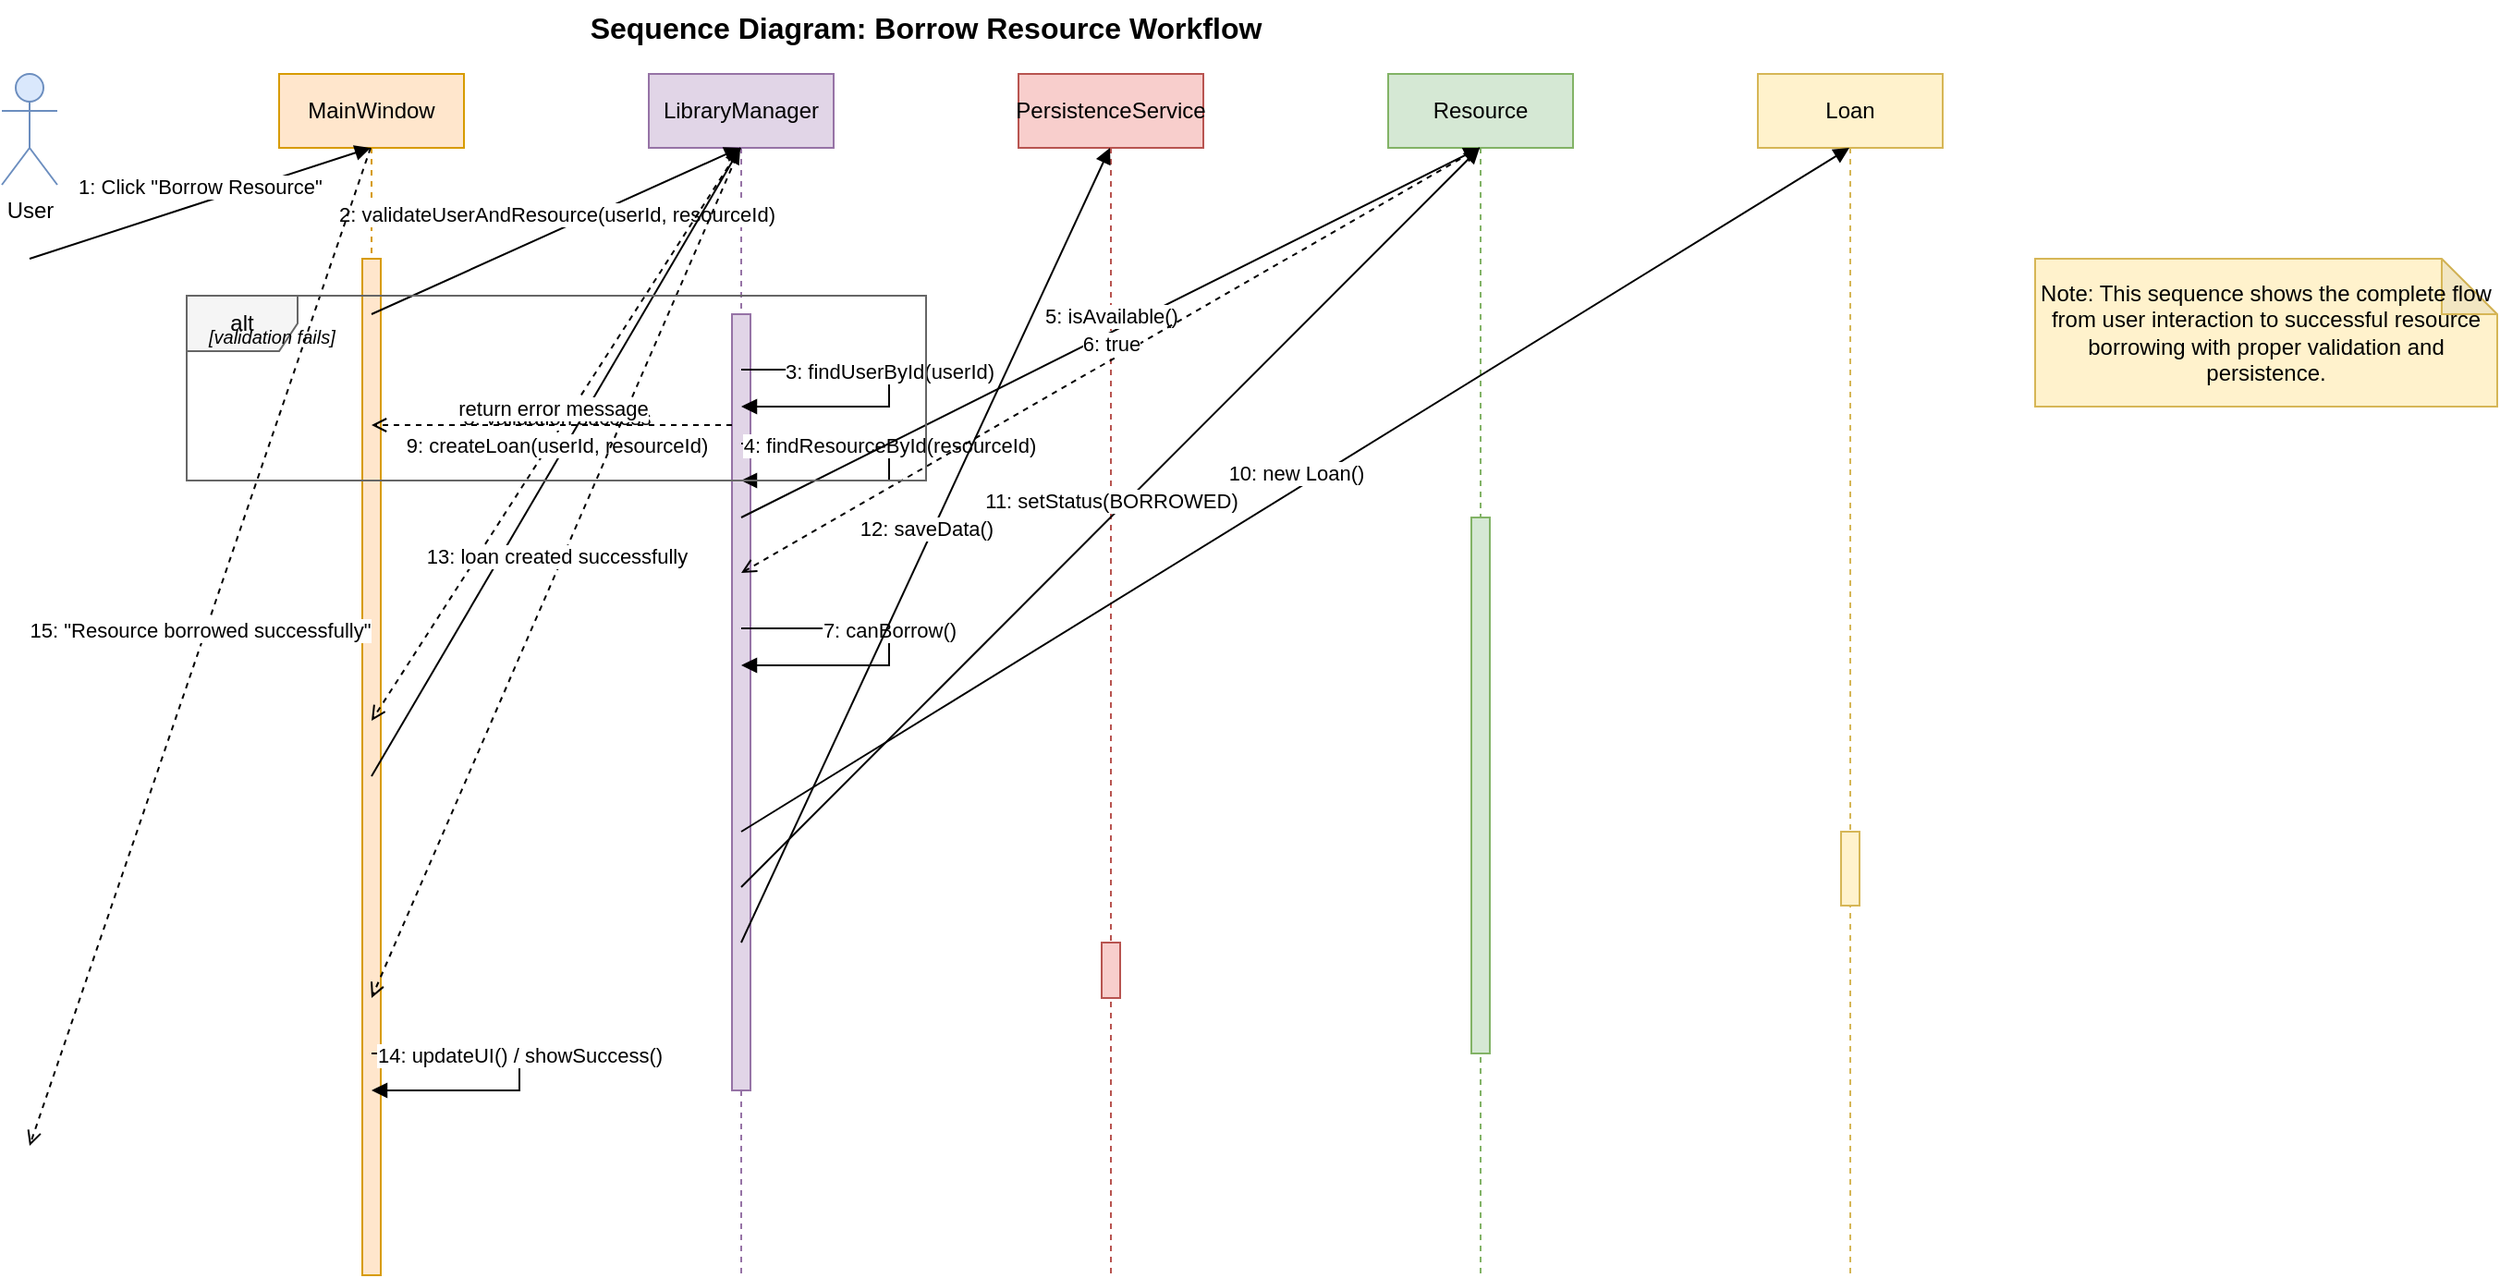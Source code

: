 <mxfile version="24.7.17">
  <diagram name="Borrow Resource Sequence" id="borrow-sequence">
    <mxGraphModel dx="1422" dy="794" grid="1" gridSize="10" guides="1" tooltips="1" connect="1" arrows="1" fold="1" page="1" pageScale="1" pageWidth="1654" pageHeight="1169" math="0" shadow="0">
      <root>
        <mxCell id="0" />
        <mxCell id="1" parent="0" />
        
        <!-- Actors/Objects -->
        <mxCell id="user-actor" value="User" style="shape=umlActor;verticalLabelPosition=bottom;verticalAlign=top;html=1;outlineConnect=0;fillColor=#dae8fc;strokeColor=#6c8ebf;" vertex="1" parent="1">
          <mxGeometry x="100" y="50" width="30" height="60" as="geometry" />
        </mxCell>
        
        <mxCell id="mainwindow-lifeline" value="MainWindow" style="shape=umlLifeline;perimeter=lifelinePerimeter;whiteSpace=wrap;html=1;container=1;collapsible=0;recursiveResize=0;outlineConnect=0;fillColor=#ffe6cc;strokeColor=#d79b00;" vertex="1" parent="1">
          <mxGeometry x="250" y="50" width="100" height="650" as="geometry" />
        </mxCell>
        
        <mxCell id="librarymanager-lifeline" value="LibraryManager" style="shape=umlLifeline;perimeter=lifelinePerimeter;whiteSpace=wrap;html=1;container=1;collapsible=0;recursiveResize=0;outlineConnect=0;fillColor=#e1d5e7;strokeColor=#9673a6;" vertex="1" parent="1">
          <mxGeometry x="450" y="50" width="100" height="650" as="geometry" />
        </mxCell>
        
        <mxCell id="persistence-lifeline" value="PersistenceService" style="shape=umlLifeline;perimeter=lifelinePerimeter;whiteSpace=wrap;html=1;container=1;collapsible=0;recursiveResize=0;outlineConnect=0;fillColor=#f8cecc;strokeColor=#b85450;" vertex="1" parent="1">
          <mxGeometry x="650" y="50" width="100" height="650" as="geometry" />
        </mxCell>
        
        <mxCell id="resource-lifeline" value="Resource" style="shape=umlLifeline;perimeter=lifelinePerimeter;whiteSpace=wrap;html=1;container=1;collapsible=0;recursiveResize=0;outlineConnect=0;fillColor=#d5e8d4;strokeColor=#82b366;" vertex="1" parent="1">
          <mxGeometry x="850" y="50" width="100" height="650" as="geometry" />
        </mxCell>
        
        <mxCell id="loan-lifeline" value="Loan" style="shape=umlLifeline;perimeter=lifelinePerimeter;whiteSpace=wrap;html=1;container=1;collapsible=0;recursiveResize=0;outlineConnect=0;fillColor=#fff2cc;strokeColor=#d6b656;" vertex="1" parent="1">
          <mxGeometry x="1050" y="50" width="100" height="650" as="geometry" />
        </mxCell>
        
        <!-- Messages -->
        <mxCell id="msg1" value="1: Click &quot;Borrow Resource&quot;" style="html=1;verticalAlign=bottom;endArrow=block;entryX=0;entryY=0;rounded=0;" edge="1" parent="1" target="mainwindow-lifeline">
          <mxGeometry relative="1" as="geometry">
            <mxPoint x="115" y="150" as="sourcePoint" />
            <mxPoint x="295" y="150" as="targetPoint" />
          </mxGeometry>
        </mxCell>
        
        <mxCell id="msg2" value="2: validateUserAndResource(userId, resourceId)" style="html=1;verticalAlign=bottom;endArrow=block;entryX=0;entryY=0;rounded=0;" edge="1" parent="1" target="librarymanager-lifeline">
          <mxGeometry relative="1" as="geometry">
            <mxPoint x="300" y="180" as="sourcePoint" />
            <mxPoint x="495" y="180" as="targetPoint" />
          </mxGeometry>
        </mxCell>
        
        <mxCell id="msg3" value="3: findUserById(userId)" style="html=1;verticalAlign=bottom;endArrow=block;entryX=0;entryY=0;rounded=0;" edge="1" parent="1">
          <mxGeometry relative="1" as="geometry">
            <mxPoint x="500" y="210" as="sourcePoint" />
            <mxPoint x="500" y="230" as="targetPoint" />
            <Array as="points">
              <mxPoint x="580" y="210" />
              <mxPoint x="580" y="230" />
            </Array>
          </mxGeometry>
        </mxCell>
        
        <mxCell id="msg4" value="4: findResourceById(resourceId)" style="html=1;verticalAlign=bottom;endArrow=block;entryX=0;entryY=0;rounded=0;" edge="1" parent="1">
          <mxGeometry relative="1" as="geometry">
            <mxPoint x="500" y="250" as="sourcePoint" />
            <mxPoint x="500" y="270" as="targetPoint" />
            <Array as="points">
              <mxPoint x="580" y="250" />
              <mxPoint x="580" y="270" />
            </Array>
          </mxGeometry>
        </mxCell>
        
        <mxCell id="msg5" value="5: isAvailable()" style="html=1;verticalAlign=bottom;endArrow=block;entryX=0;entryY=0;rounded=0;" edge="1" parent="1" target="resource-lifeline">
          <mxGeometry relative="1" as="geometry">
            <mxPoint x="500" y="290" as="sourcePoint" />
            <mxPoint x="895" y="290" as="targetPoint" />
          </mxGeometry>
        </mxCell>
        
        <mxCell id="msg6" value="6: true" style="html=1;verticalAlign=bottom;endArrow=open;dashed=1;endFill=0;exitX=0;exitY=0;rounded=0;" edge="1" parent="1" source="resource-lifeline">
          <mxGeometry relative="1" as="geometry">
            <mxPoint x="895" y="320" as="sourcePoint" />
            <mxPoint x="500" y="320" as="targetPoint" />
          </mxGeometry>
        </mxCell>
        
        <mxCell id="msg7" value="7: canBorrow()" style="html=1;verticalAlign=bottom;endArrow=block;entryX=0;entryY=0;rounded=0;" edge="1" parent="1">
          <mxGeometry relative="1" as="geometry">
            <mxPoint x="500" y="350" as="sourcePoint" />
            <mxPoint x="500" y="370" as="targetPoint" />
            <Array as="points">
              <mxPoint x="580" y="350" />
              <mxPoint x="580" y="370" />
            </Array>
          </mxGeometry>
        </mxCell>
        
        <mxCell id="msg8" value="8: validation success" style="html=1;verticalAlign=bottom;endArrow=open;dashed=1;endFill=0;exitX=0;exitY=0;rounded=0;" edge="1" parent="1" source="librarymanager-lifeline">
          <mxGeometry relative="1" as="geometry">
            <mxPoint x="495" y="400" as="sourcePoint" />
            <mxPoint x="300" y="400" as="targetPoint" />
          </mxGeometry>
        </mxCell>
        
        <mxCell id="msg9" value="9: createLoan(userId, resourceId)" style="html=1;verticalAlign=bottom;endArrow=block;entryX=0;entryY=0;rounded=0;" edge="1" parent="1" target="librarymanager-lifeline">
          <mxGeometry relative="1" as="geometry">
            <mxPoint x="300" y="430" as="sourcePoint" />
            <mxPoint x="495" y="430" as="targetPoint" />
          </mxGeometry>
        </mxCell>
        
        <mxCell id="msg10" value="10: new Loan()" style="html=1;verticalAlign=bottom;endArrow=block;entryX=0;entryY=0;rounded=0;" edge="1" parent="1" target="loan-lifeline">
          <mxGeometry relative="1" as="geometry">
            <mxPoint x="500" y="460" as="sourcePoint" />
            <mxPoint x="1095" y="460" as="targetPoint" />
          </mxGeometry>
        </mxCell>
        
        <mxCell id="msg11" value="11: setStatus(BORROWED)" style="html=1;verticalAlign=bottom;endArrow=block;entryX=0;entryY=0;rounded=0;" edge="1" parent="1" target="resource-lifeline">
          <mxGeometry relative="1" as="geometry">
            <mxPoint x="500" y="490" as="sourcePoint" />
            <mxPoint x="895" y="490" as="targetPoint" />
          </mxGeometry>
        </mxCell>
        
        <mxCell id="msg12" value="12: saveData()" style="html=1;verticalAlign=bottom;endArrow=block;entryX=0;entryY=0;rounded=0;" edge="1" parent="1" target="persistence-lifeline">
          <mxGeometry relative="1" as="geometry">
            <mxPoint x="500" y="520" as="sourcePoint" />
            <mxPoint x="695" y="520" as="targetPoint" />
          </mxGeometry>
        </mxCell>
        
        <mxCell id="msg13" value="13: loan created successfully" style="html=1;verticalAlign=bottom;endArrow=open;dashed=1;endFill=0;exitX=0;exitY=0;rounded=0;" edge="1" parent="1" source="librarymanager-lifeline">
          <mxGeometry relative="1" as="geometry">
            <mxPoint x="495" y="550" as="sourcePoint" />
            <mxPoint x="300" y="550" as="targetPoint" />
          </mxGeometry>
        </mxCell>
        
        <mxCell id="msg14" value="14: updateUI() / showSuccess()" style="html=1;verticalAlign=bottom;endArrow=block;entryX=0;entryY=0;rounded=0;" edge="1" parent="1">
          <mxGeometry relative="1" as="geometry">
            <mxPoint x="300" y="580" as="sourcePoint" />
            <mxPoint x="300" y="600" as="targetPoint" />
            <Array as="points">
              <mxPoint x="380" y="580" />
              <mxPoint x="380" y="600" />
            </Array>
          </mxGeometry>
        </mxCell>
        
        <mxCell id="msg15" value="15: &quot;Resource borrowed successfully&quot;" style="html=1;verticalAlign=bottom;endArrow=open;dashed=1;endFill=0;exitX=0;exitY=0;rounded=0;" edge="1" parent="1" source="mainwindow-lifeline">
          <mxGeometry relative="1" as="geometry">
            <mxPoint x="295" y="630" as="sourcePoint" />
            <mxPoint x="115" y="630" as="targetPoint" />
          </mxGeometry>
        </mxCell>
        
        <!-- Activation boxes -->
        <mxCell id="activation1" value="" style="html=1;points=[];perimeter=orthogonalPerimeter;outlineConnect=0;targetShapes=umlLifeline;portConstraint=eastwest;newEdgeStyle={&quot;edgeStyle&quot;:&quot;elbowEdgeStyle&quot;,&quot;elbow&quot;:&quot;vertical&quot;,&quot;curved&quot;:0,&quot;rounded&quot;:0};fillColor=#ffe6cc;strokeColor=#d79b00;" vertex="1" parent="mainwindow-lifeline">
          <mxGeometry x="45" y="100" width="10" height="550" as="geometry" />
        </mxCell>
        
        <mxCell id="activation2" value="" style="html=1;points=[];perimeter=orthogonalPerimeter;outlineConnect=0;targetShapes=umlLifeline;portConstraint=eastwest;newEdgeStyle={&quot;edgeStyle&quot;:&quot;elbowEdgeStyle&quot;,&quot;elbow&quot;:&quot;vertical&quot;,&quot;curved&quot;:0,&quot;rounded&quot;:0};fillColor=#e1d5e7;strokeColor=#9673a6;" vertex="1" parent="librarymanager-lifeline">
          <mxGeometry x="45" y="130" width="10" height="420" as="geometry" />
        </mxCell>
        
        <mxCell id="activation3" value="" style="html=1;points=[];perimeter=orthogonalPerimeter;outlineConnect=0;targetShapes=umlLifeline;portConstraint=eastwest;newEdgeStyle={&quot;edgeStyle&quot;:&quot;elbowEdgeStyle&quot;,&quot;elbow&quot;:&quot;vertical&quot;,&quot;curved&quot;:0,&quot;rounded&quot;:0};fillColor=#f8cecc;strokeColor=#b85450;" vertex="1" parent="persistence-lifeline">
          <mxGeometry x="45" y="470" width="10" height="30" as="geometry" />
        </mxCell>
        
        <mxCell id="activation4" value="" style="html=1;points=[];perimeter=orthogonalPerimeter;outlineConnect=0;targetShapes=umlLifeline;portConstraint=eastwest;newEdgeStyle={&quot;edgeStyle&quot;:&quot;elbowEdgeStyle&quot;,&quot;elbow&quot;:&quot;vertical&quot;,&quot;curved&quot;:0,&quot;rounded&quot;:0};fillColor=#d5e8d4;strokeColor=#82b366;" vertex="1" parent="resource-lifeline">
          <mxGeometry x="45" y="240" width="10" height="290" as="geometry" />
        </mxCell>
        
        <mxCell id="activation5" value="" style="html=1;points=[];perimeter=orthogonalPerimeter;outlineConnect=0;targetShapes=umlLifeline;portConstraint=eastwest;newEdgeStyle={&quot;edgeStyle&quot;:&quot;elbowEdgeStyle&quot;,&quot;elbow&quot;:&quot;vertical&quot;,&quot;curved&quot;:0,&quot;rounded&quot;:0};fillColor=#fff2cc;strokeColor=#d6b656;" vertex="1" parent="loan-lifeline">
          <mxGeometry x="45" y="410" width="10" height="40" as="geometry" />
        </mxCell>
        
        <!-- Title -->
        <mxCell id="title" value="Sequence Diagram: Borrow Resource Workflow" style="text;html=1;strokeColor=none;fillColor=none;align=center;verticalAlign=middle;whiteSpace=wrap;rounded=0;fontSize=16;fontStyle=1;" vertex="1" parent="1">
          <mxGeometry x="400" y="10" width="400" height="30" as="geometry" />
        </mxCell>
        
        <!-- Notes -->
        <mxCell id="note1" value="Note: This sequence shows the complete flow&#xa;from user interaction to successful resource&#xa;borrowing with proper validation and persistence." style="shape=note;whiteSpace=wrap;html=1;backgroundOutline=1;darkOpacity=0.05;fillColor=#fff2cc;strokeColor=#d6b656;" vertex="1" parent="1">
          <mxGeometry x="1200" y="150" width="250" height="80" as="geometry" />
        </mxCell>
        
        <!-- Alternative flow -->
        <mxCell id="alt-frame" value="alt" style="shape=umlFrame;whiteSpace=wrap;html=1;fillColor=#f5f5f5;strokeColor=#666666;" vertex="1" parent="1">
          <mxGeometry x="200" y="170" width="400" height="100" as="geometry" />
        </mxCell>
        
        <mxCell id="alt-condition" value="[validation fails]" style="text;html=1;strokeColor=none;fillColor=none;align=left;verticalAlign=top;whiteSpace=wrap;rounded=0;fontSize=10;fontStyle=2;" vertex="1" parent="1">
          <mxGeometry x="210" y="180" width="100" height="20" as="geometry" />
        </mxCell>
        
        <mxCell id="alt-msg" value="return error message" style="html=1;verticalAlign=bottom;endArrow=open;dashed=1;endFill=0;rounded=0;" edge="1" parent="1">
          <mxGeometry relative="1" as="geometry">
            <mxPoint x="495" y="240" as="sourcePoint" />
            <mxPoint x="300" y="240" as="targetPoint" />
          </mxGeometry>
        </mxCell>
        
      </root>
    </mxGraphModel>
  </diagram>
</mxfile>
